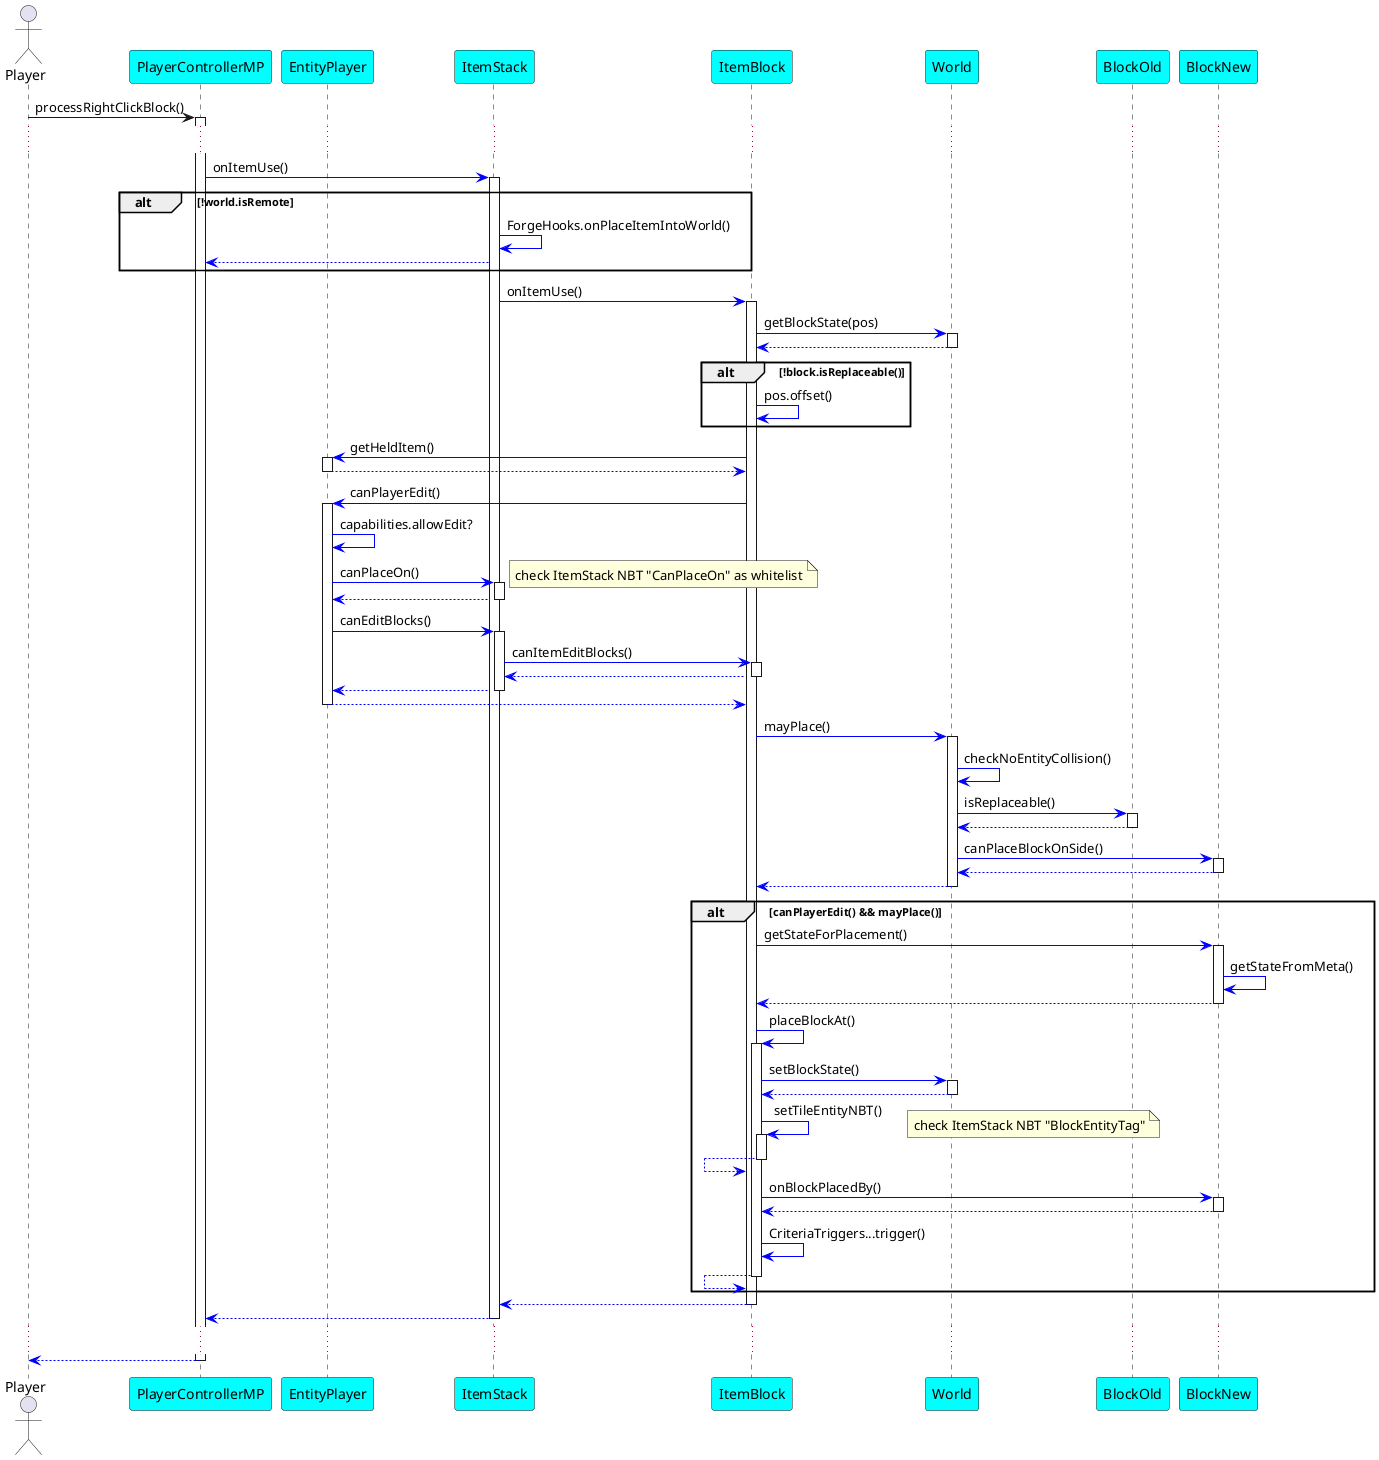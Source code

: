 @startuml
actor "Player" as player
participant PlayerControllerMP #cyan
participant EntityPlayer #cyan
participant ItemStack #cyan
participant ItemBlock #cyan
participant World #cyan
participant BlockOld #cyan
participant BlockNew #cyan
'participant WarpDrive

player -> PlayerControllerMP: processRightClickBlock()
activate PlayerControllerMP
...

PlayerControllerMP -[#blue]> ItemStack: onItemUse()
activate ItemStack
    alt !world.isRemote
        ItemStack -[#blue]> ItemStack: ForgeHooks.onPlaceItemIntoWorld()
        PlayerControllerMP <-[#blue]- ItemStack
    end

	ItemStack -[#blue]> ItemBlock: onItemUse()
	activate ItemBlock
		ItemBlock -[#blue]> World: getBlockState(pos)
		activate World
		ItemBlock <-[#blue]- World
        deactivate World

		alt !block.isReplaceable()
		    ItemBlock -[#blue]> ItemBlock: pos.offset()
		end

		ItemBlock -[#blue]> EntityPlayer: getHeldItem()
		activate EntityPlayer
		ItemBlock <-[#blue]- EntityPlayer
		deactivate EntityPlayer

		ItemBlock -[#blue]> EntityPlayer: canPlayerEdit()
		activate EntityPlayer
			EntityPlayer -[#blue]> EntityPlayer: capabilities.allowEdit?
			EntityPlayer -[#blue]> ItemStack: canPlaceOn()
			activate ItemStack
				note right: check ItemStack NBT "CanPlaceOn" as whitelist
			EntityPlayer <-[#blue]- ItemStack
			deactivate ItemStack

			EntityPlayer -[#blue]> ItemStack: canEditBlocks()
			activate ItemStack
				ItemStack -[#blue]> ItemBlock: canItemEditBlocks()
				activate ItemBlock
				ItemStack <-[#blue]- ItemBlock
				deactivate ItemBlock
			EntityPlayer <-[#blue]- ItemStack
			deactivate ItemStack
		ItemBlock <-[#blue]- EntityPlayer
		deactivate EntityPlayer

		ItemBlock -[#blue]> World: mayPlace()
		activate World
			World -[#blue]> World: checkNoEntityCollision()
			World -[#blue]> BlockOld: isReplaceable()
			activate BlockOld
			World <-[#blue]- BlockOld
			deactivate BlockOld

			World -[#blue]> BlockNew: canPlaceBlockOnSide()
			activate BlockNew
			World <-[#blue]- BlockNew
			deactivate BlockNew
		ItemBlock <-[#blue]- World
		deactivate World

		alt canPlayerEdit() && mayPlace()
            ItemBlock -[#blue]> BlockNew: getStateForPlacement()
            activate BlockNew
                BlockNew -[#blue]> BlockNew: getStateFromMeta()
            ItemBlock <-[#blue]- BlockNew
            deactivate BlockNew

            ItemBlock -[#blue]> ItemBlock: placeBlockAt()
            activate ItemBlock
                ItemBlock -[#blue]> World: setBlockState()
                activate World
                ItemBlock <-[#blue]- World
                deactivate World

                ItemBlock -[#blue]> ItemBlock: setTileEntityNBT()
                activate ItemBlock
                    note right: check ItemStack NBT "BlockEntityTag"
                ItemBlock <-[#blue]- ItemBlock
                deactivate ItemBlock

                ItemBlock -[#blue]> BlockNew: onBlockPlacedBy()
                activate BlockNew
                ItemBlock <-[#blue]- BlockNew
                deactivate BlockNew

                ItemBlock -[#blue]> ItemBlock: CriteriaTriggers...trigger()
            ItemBlock <-[#blue]- ItemBlock
			deactivate ItemBlock
        end

	ItemStack <-[#blue]- ItemBlock
	deactivate ItemBlock

PlayerControllerMP <-[#blue]- ItemStack
deactivate ItemStack
...

player <-[#blue]- PlayerControllerMP
deactivate PlayerControllerMP

@enduml
